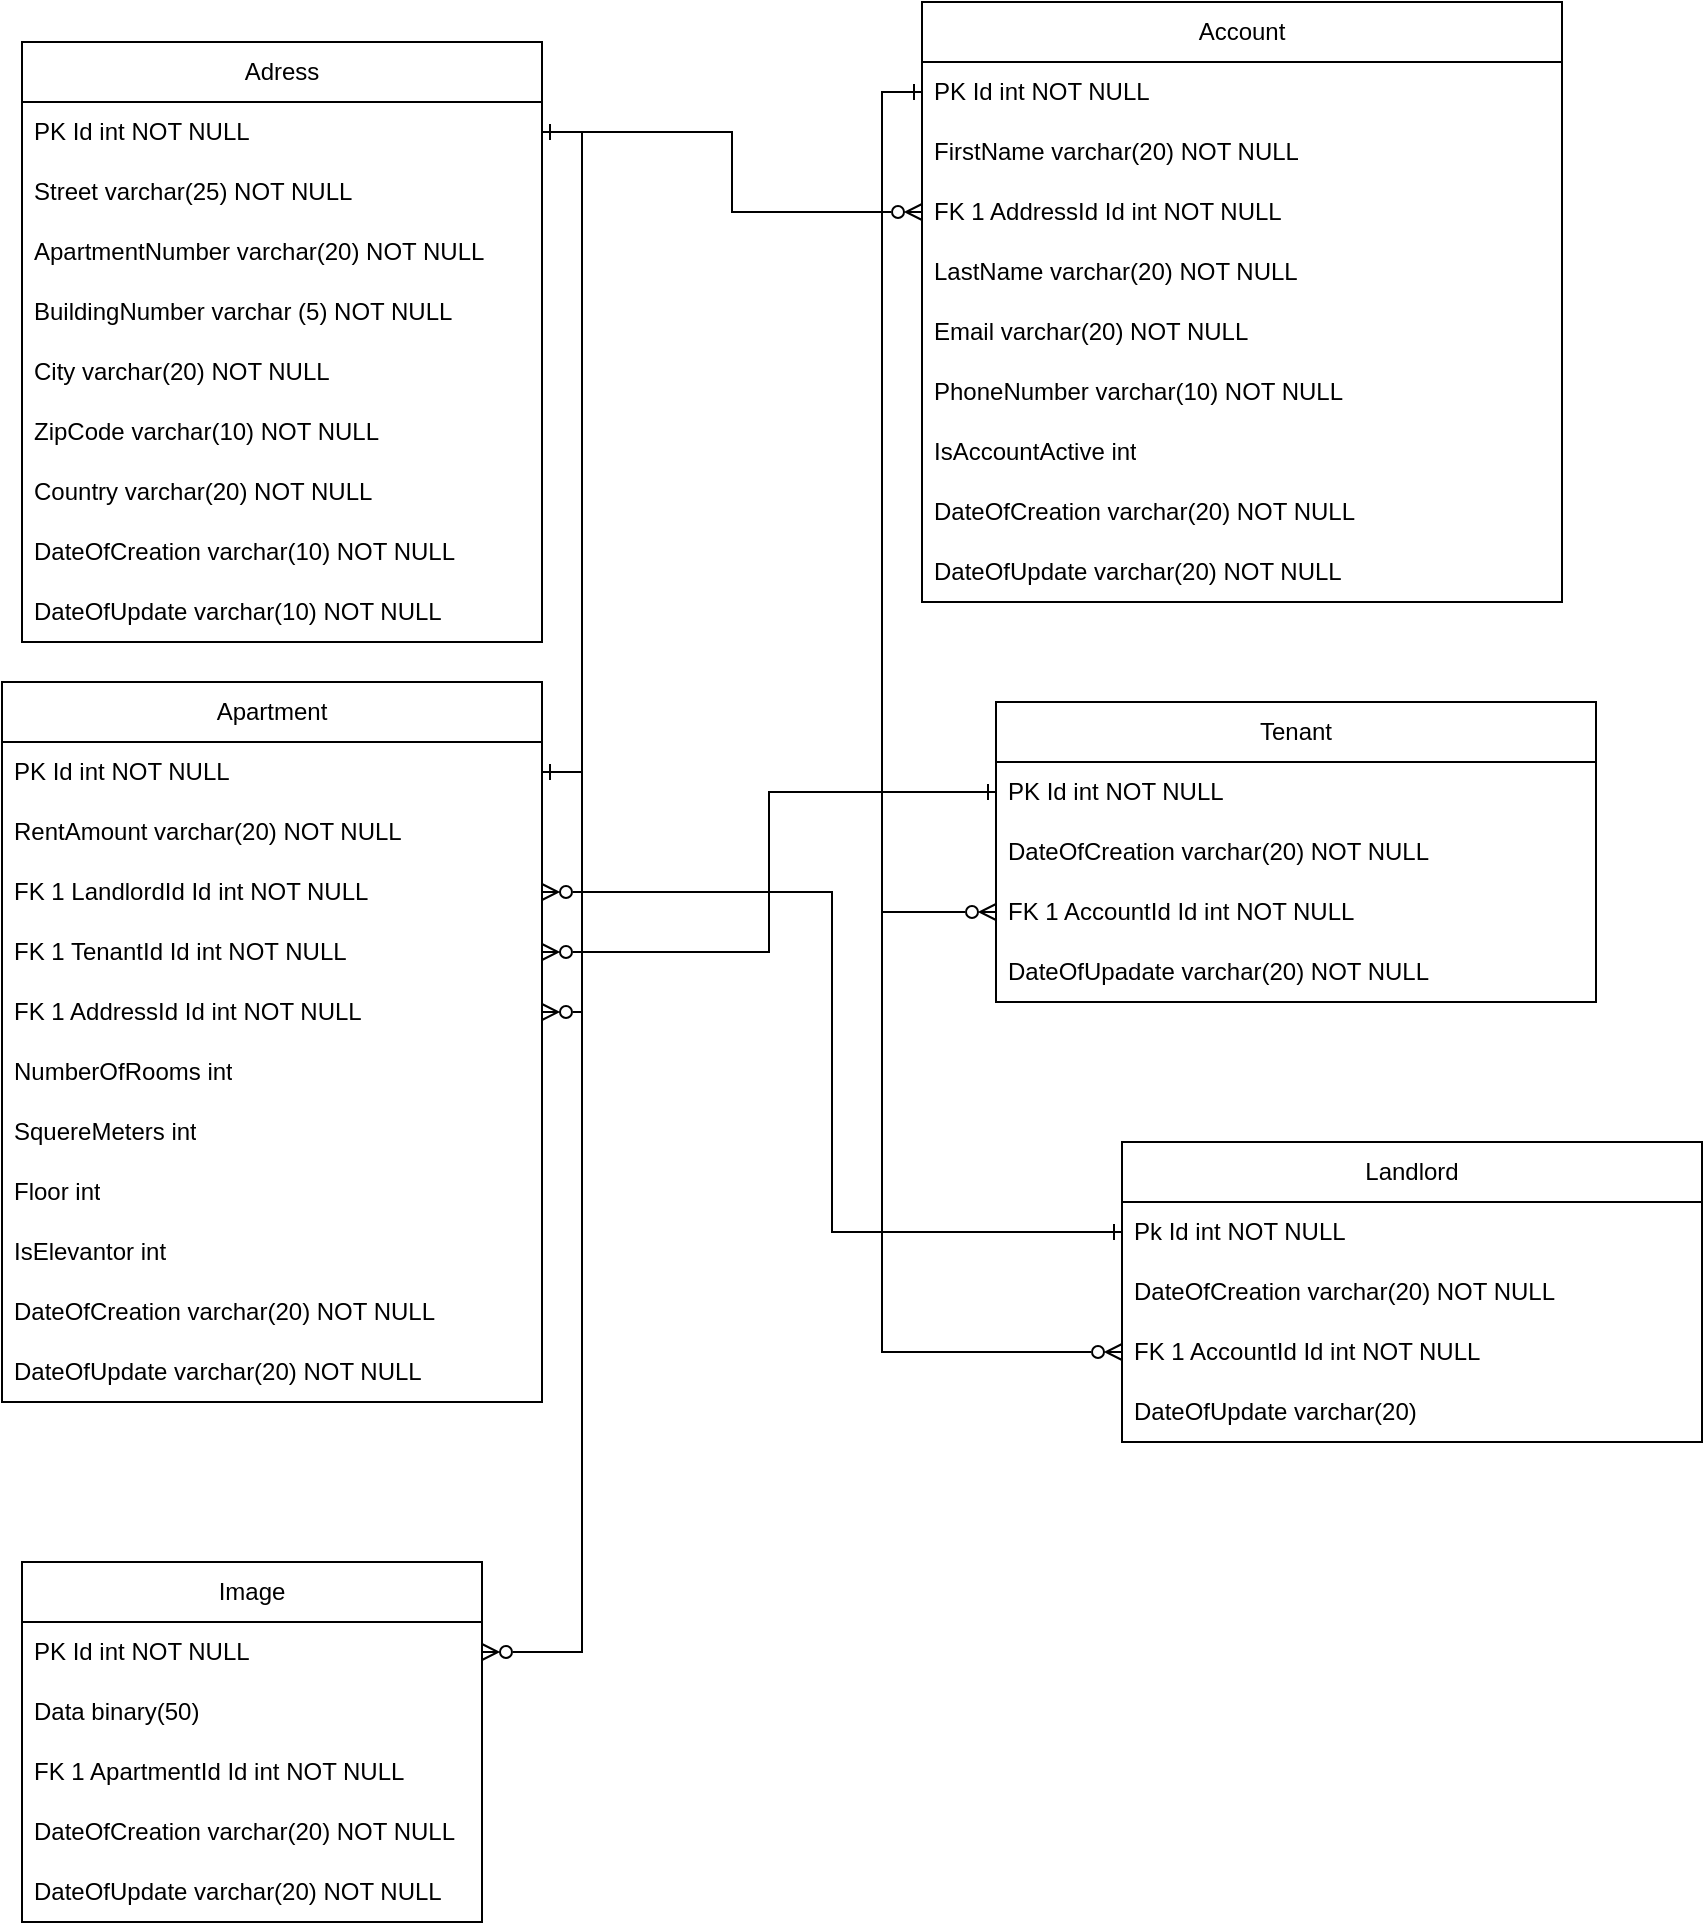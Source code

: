 <mxfile version="21.0.6" type="device"><diagram name="Page-1" id="inE4Vg7zwB4mGECn14Ot"><mxGraphModel dx="1034" dy="1220" grid="1" gridSize="10" guides="1" tooltips="1" connect="1" arrows="1" fold="1" page="1" pageScale="1" pageWidth="827" pageHeight="1169" math="0" shadow="0"><root><mxCell id="0"/><mxCell id="1" parent="0"/><mxCell id="Il2n4aAS3w28hT6baft--18" value="Adress" style="swimlane;fontStyle=0;childLayout=stackLayout;horizontal=1;startSize=30;horizontalStack=0;resizeParent=1;resizeParentMax=0;resizeLast=0;collapsible=1;marginBottom=0;whiteSpace=wrap;html=1;" vertex="1" parent="1"><mxGeometry x="40" y="40" width="260" height="300" as="geometry"/></mxCell><mxCell id="Il2n4aAS3w28hT6baft--19" value="PK&amp;nbsp;Id int NOT NULL" style="text;strokeColor=none;fillColor=none;align=left;verticalAlign=middle;spacingLeft=4;spacingRight=4;overflow=hidden;points=[[0,0.5],[1,0.5]];portConstraint=eastwest;rotatable=0;whiteSpace=wrap;html=1;" vertex="1" parent="Il2n4aAS3w28hT6baft--18"><mxGeometry y="30" width="260" height="30" as="geometry"/></mxCell><mxCell id="Il2n4aAS3w28hT6baft--20" value="Street varchar(25) NOT NULL" style="text;strokeColor=none;fillColor=none;align=left;verticalAlign=middle;spacingLeft=4;spacingRight=4;overflow=hidden;points=[[0,0.5],[1,0.5]];portConstraint=eastwest;rotatable=0;whiteSpace=wrap;html=1;" vertex="1" parent="Il2n4aAS3w28hT6baft--18"><mxGeometry y="60" width="260" height="30" as="geometry"/></mxCell><mxCell id="Il2n4aAS3w28hT6baft--21" value="ApartmentNumber varchar(20) NOT NULL" style="text;strokeColor=none;fillColor=none;align=left;verticalAlign=middle;spacingLeft=4;spacingRight=4;overflow=hidden;points=[[0,0.5],[1,0.5]];portConstraint=eastwest;rotatable=0;whiteSpace=wrap;html=1;" vertex="1" parent="Il2n4aAS3w28hT6baft--18"><mxGeometry y="90" width="260" height="30" as="geometry"/></mxCell><mxCell id="Il2n4aAS3w28hT6baft--28" value="BuildingNumber varchar (5) NOT NULL" style="text;strokeColor=none;fillColor=none;align=left;verticalAlign=middle;spacingLeft=4;spacingRight=4;overflow=hidden;points=[[0,0.5],[1,0.5]];portConstraint=eastwest;rotatable=0;whiteSpace=wrap;html=1;" vertex="1" parent="Il2n4aAS3w28hT6baft--18"><mxGeometry y="120" width="260" height="30" as="geometry"/></mxCell><mxCell id="Il2n4aAS3w28hT6baft--27" value="City varchar(20) NOT NULL" style="text;strokeColor=none;fillColor=none;align=left;verticalAlign=middle;spacingLeft=4;spacingRight=4;overflow=hidden;points=[[0,0.5],[1,0.5]];portConstraint=eastwest;rotatable=0;whiteSpace=wrap;html=1;" vertex="1" parent="Il2n4aAS3w28hT6baft--18"><mxGeometry y="150" width="260" height="30" as="geometry"/></mxCell><mxCell id="Il2n4aAS3w28hT6baft--26" value="ZipCode varchar(10) NOT NULL" style="text;strokeColor=none;fillColor=none;align=left;verticalAlign=middle;spacingLeft=4;spacingRight=4;overflow=hidden;points=[[0,0.5],[1,0.5]];portConstraint=eastwest;rotatable=0;whiteSpace=wrap;html=1;" vertex="1" parent="Il2n4aAS3w28hT6baft--18"><mxGeometry y="180" width="260" height="30" as="geometry"/></mxCell><mxCell id="Il2n4aAS3w28hT6baft--25" value="Country varchar(20) NOT NULL" style="text;strokeColor=none;fillColor=none;align=left;verticalAlign=middle;spacingLeft=4;spacingRight=4;overflow=hidden;points=[[0,0.5],[1,0.5]];portConstraint=eastwest;rotatable=0;whiteSpace=wrap;html=1;" vertex="1" parent="Il2n4aAS3w28hT6baft--18"><mxGeometry y="210" width="260" height="30" as="geometry"/></mxCell><mxCell id="Il2n4aAS3w28hT6baft--24" value="DateOfCreation varchar(10) NOT NULL" style="text;strokeColor=none;fillColor=none;align=left;verticalAlign=middle;spacingLeft=4;spacingRight=4;overflow=hidden;points=[[0,0.5],[1,0.5]];portConstraint=eastwest;rotatable=0;whiteSpace=wrap;html=1;" vertex="1" parent="Il2n4aAS3w28hT6baft--18"><mxGeometry y="240" width="260" height="30" as="geometry"/></mxCell><mxCell id="Il2n4aAS3w28hT6baft--29" value="DateOfUpdate varchar(10) NOT NULL" style="text;strokeColor=none;fillColor=none;align=left;verticalAlign=middle;spacingLeft=4;spacingRight=4;overflow=hidden;points=[[0,0.5],[1,0.5]];portConstraint=eastwest;rotatable=0;whiteSpace=wrap;html=1;" vertex="1" parent="Il2n4aAS3w28hT6baft--18"><mxGeometry y="270" width="260" height="30" as="geometry"/></mxCell><mxCell id="Il2n4aAS3w28hT6baft--31" value="Account" style="swimlane;fontStyle=0;childLayout=stackLayout;horizontal=1;startSize=30;horizontalStack=0;resizeParent=1;resizeParentMax=0;resizeLast=0;collapsible=1;marginBottom=0;whiteSpace=wrap;html=1;" vertex="1" parent="1"><mxGeometry x="490" y="20" width="320" height="300" as="geometry"/></mxCell><mxCell id="Il2n4aAS3w28hT6baft--32" value="PK Id int NOT NULL" style="text;strokeColor=none;fillColor=none;align=left;verticalAlign=middle;spacingLeft=4;spacingRight=4;overflow=hidden;points=[[0,0.5],[1,0.5]];portConstraint=eastwest;rotatable=0;whiteSpace=wrap;html=1;" vertex="1" parent="Il2n4aAS3w28hT6baft--31"><mxGeometry y="30" width="320" height="30" as="geometry"/></mxCell><mxCell id="Il2n4aAS3w28hT6baft--33" value="FirstName varchar(20) NOT NULL" style="text;strokeColor=none;fillColor=none;align=left;verticalAlign=middle;spacingLeft=4;spacingRight=4;overflow=hidden;points=[[0,0.5],[1,0.5]];portConstraint=eastwest;rotatable=0;whiteSpace=wrap;html=1;" vertex="1" parent="Il2n4aAS3w28hT6baft--31"><mxGeometry y="60" width="320" height="30" as="geometry"/></mxCell><mxCell id="Il2n4aAS3w28hT6baft--34" value="FK 1 AddressId Id int NOT NULL&amp;nbsp;" style="text;strokeColor=none;fillColor=none;align=left;verticalAlign=middle;spacingLeft=4;spacingRight=4;overflow=hidden;points=[[0,0.5],[1,0.5]];portConstraint=eastwest;rotatable=0;whiteSpace=wrap;html=1;" vertex="1" parent="Il2n4aAS3w28hT6baft--31"><mxGeometry y="90" width="320" height="30" as="geometry"/></mxCell><mxCell id="Il2n4aAS3w28hT6baft--41" value="LastName varchar(20) NOT NULL" style="text;strokeColor=none;fillColor=none;align=left;verticalAlign=middle;spacingLeft=4;spacingRight=4;overflow=hidden;points=[[0,0.5],[1,0.5]];portConstraint=eastwest;rotatable=0;whiteSpace=wrap;html=1;" vertex="1" parent="Il2n4aAS3w28hT6baft--31"><mxGeometry y="120" width="320" height="30" as="geometry"/></mxCell><mxCell id="Il2n4aAS3w28hT6baft--40" value="Email varchar(20) NOT NULL" style="text;strokeColor=none;fillColor=none;align=left;verticalAlign=middle;spacingLeft=4;spacingRight=4;overflow=hidden;points=[[0,0.5],[1,0.5]];portConstraint=eastwest;rotatable=0;whiteSpace=wrap;html=1;" vertex="1" parent="Il2n4aAS3w28hT6baft--31"><mxGeometry y="150" width="320" height="30" as="geometry"/></mxCell><mxCell id="Il2n4aAS3w28hT6baft--39" value="PhoneNumber varchar(10) NOT NULL" style="text;strokeColor=none;fillColor=none;align=left;verticalAlign=middle;spacingLeft=4;spacingRight=4;overflow=hidden;points=[[0,0.5],[1,0.5]];portConstraint=eastwest;rotatable=0;whiteSpace=wrap;html=1;" vertex="1" parent="Il2n4aAS3w28hT6baft--31"><mxGeometry y="180" width="320" height="30" as="geometry"/></mxCell><mxCell id="Il2n4aAS3w28hT6baft--38" value="IsAccountActive int" style="text;strokeColor=none;fillColor=none;align=left;verticalAlign=middle;spacingLeft=4;spacingRight=4;overflow=hidden;points=[[0,0.5],[1,0.5]];portConstraint=eastwest;rotatable=0;whiteSpace=wrap;html=1;" vertex="1" parent="Il2n4aAS3w28hT6baft--31"><mxGeometry y="210" width="320" height="30" as="geometry"/></mxCell><mxCell id="Il2n4aAS3w28hT6baft--37" value="DateOfCreation varchar(20) NOT NULL" style="text;strokeColor=none;fillColor=none;align=left;verticalAlign=middle;spacingLeft=4;spacingRight=4;overflow=hidden;points=[[0,0.5],[1,0.5]];portConstraint=eastwest;rotatable=0;whiteSpace=wrap;html=1;" vertex="1" parent="Il2n4aAS3w28hT6baft--31"><mxGeometry y="240" width="320" height="30" as="geometry"/></mxCell><mxCell id="Il2n4aAS3w28hT6baft--36" value="DateOfUpdate varchar(20) NOT NULL" style="text;strokeColor=none;fillColor=none;align=left;verticalAlign=middle;spacingLeft=4;spacingRight=4;overflow=hidden;points=[[0,0.5],[1,0.5]];portConstraint=eastwest;rotatable=0;whiteSpace=wrap;html=1;" vertex="1" parent="Il2n4aAS3w28hT6baft--31"><mxGeometry y="270" width="320" height="30" as="geometry"/></mxCell><mxCell id="Il2n4aAS3w28hT6baft--42" value="Apartment" style="swimlane;fontStyle=0;childLayout=stackLayout;horizontal=1;startSize=30;horizontalStack=0;resizeParent=1;resizeParentMax=0;resizeLast=0;collapsible=1;marginBottom=0;whiteSpace=wrap;html=1;" vertex="1" parent="1"><mxGeometry x="30" y="360" width="270" height="360" as="geometry"/></mxCell><mxCell id="Il2n4aAS3w28hT6baft--43" value="PK Id int NOT NULL" style="text;strokeColor=none;fillColor=none;align=left;verticalAlign=middle;spacingLeft=4;spacingRight=4;overflow=hidden;points=[[0,0.5],[1,0.5]];portConstraint=eastwest;rotatable=0;whiteSpace=wrap;html=1;" vertex="1" parent="Il2n4aAS3w28hT6baft--42"><mxGeometry y="30" width="270" height="30" as="geometry"/></mxCell><mxCell id="Il2n4aAS3w28hT6baft--44" value="RentAmount varchar(20) NOT NULL" style="text;strokeColor=none;fillColor=none;align=left;verticalAlign=middle;spacingLeft=4;spacingRight=4;overflow=hidden;points=[[0,0.5],[1,0.5]];portConstraint=eastwest;rotatable=0;whiteSpace=wrap;html=1;" vertex="1" parent="Il2n4aAS3w28hT6baft--42"><mxGeometry y="60" width="270" height="30" as="geometry"/></mxCell><mxCell id="Il2n4aAS3w28hT6baft--45" value="FK 1 LandlordId Id int NOT NULL" style="text;strokeColor=none;fillColor=none;align=left;verticalAlign=middle;spacingLeft=4;spacingRight=4;overflow=hidden;points=[[0,0.5],[1,0.5]];portConstraint=eastwest;rotatable=0;whiteSpace=wrap;html=1;" vertex="1" parent="Il2n4aAS3w28hT6baft--42"><mxGeometry y="90" width="270" height="30" as="geometry"/></mxCell><mxCell id="Il2n4aAS3w28hT6baft--50" value="FK 1 TenantId Id int NOT NULL" style="text;strokeColor=none;fillColor=none;align=left;verticalAlign=middle;spacingLeft=4;spacingRight=4;overflow=hidden;points=[[0,0.5],[1,0.5]];portConstraint=eastwest;rotatable=0;whiteSpace=wrap;html=1;" vertex="1" parent="Il2n4aAS3w28hT6baft--42"><mxGeometry y="120" width="270" height="30" as="geometry"/></mxCell><mxCell id="Il2n4aAS3w28hT6baft--49" value="FK 1 AddressId Id int NOT NULL" style="text;strokeColor=none;fillColor=none;align=left;verticalAlign=middle;spacingLeft=4;spacingRight=4;overflow=hidden;points=[[0,0.5],[1,0.5]];portConstraint=eastwest;rotatable=0;whiteSpace=wrap;html=1;" vertex="1" parent="Il2n4aAS3w28hT6baft--42"><mxGeometry y="150" width="270" height="30" as="geometry"/></mxCell><mxCell id="Il2n4aAS3w28hT6baft--48" value="NumberOfRooms int" style="text;strokeColor=none;fillColor=none;align=left;verticalAlign=middle;spacingLeft=4;spacingRight=4;overflow=hidden;points=[[0,0.5],[1,0.5]];portConstraint=eastwest;rotatable=0;whiteSpace=wrap;html=1;" vertex="1" parent="Il2n4aAS3w28hT6baft--42"><mxGeometry y="180" width="270" height="30" as="geometry"/></mxCell><mxCell id="Il2n4aAS3w28hT6baft--47" value="SquereMeters int" style="text;strokeColor=none;fillColor=none;align=left;verticalAlign=middle;spacingLeft=4;spacingRight=4;overflow=hidden;points=[[0,0.5],[1,0.5]];portConstraint=eastwest;rotatable=0;whiteSpace=wrap;html=1;" vertex="1" parent="Il2n4aAS3w28hT6baft--42"><mxGeometry y="210" width="270" height="30" as="geometry"/></mxCell><mxCell id="Il2n4aAS3w28hT6baft--46" value="Floor int" style="text;strokeColor=none;fillColor=none;align=left;verticalAlign=middle;spacingLeft=4;spacingRight=4;overflow=hidden;points=[[0,0.5],[1,0.5]];portConstraint=eastwest;rotatable=0;whiteSpace=wrap;html=1;" vertex="1" parent="Il2n4aAS3w28hT6baft--42"><mxGeometry y="240" width="270" height="30" as="geometry"/></mxCell><mxCell id="Il2n4aAS3w28hT6baft--100" value="IsElevantor int" style="text;strokeColor=none;fillColor=none;align=left;verticalAlign=middle;spacingLeft=4;spacingRight=4;overflow=hidden;points=[[0,0.5],[1,0.5]];portConstraint=eastwest;rotatable=0;whiteSpace=wrap;html=1;" vertex="1" parent="Il2n4aAS3w28hT6baft--42"><mxGeometry y="270" width="270" height="30" as="geometry"/></mxCell><mxCell id="Il2n4aAS3w28hT6baft--99" value="DateOfCreation varchar(20) NOT NULL" style="text;strokeColor=none;fillColor=none;align=left;verticalAlign=middle;spacingLeft=4;spacingRight=4;overflow=hidden;points=[[0,0.5],[1,0.5]];portConstraint=eastwest;rotatable=0;whiteSpace=wrap;html=1;" vertex="1" parent="Il2n4aAS3w28hT6baft--42"><mxGeometry y="300" width="270" height="30" as="geometry"/></mxCell><mxCell id="Il2n4aAS3w28hT6baft--101" value="DateOfUpdate varchar(20) NOT NULL" style="text;strokeColor=none;fillColor=none;align=left;verticalAlign=middle;spacingLeft=4;spacingRight=4;overflow=hidden;points=[[0,0.5],[1,0.5]];portConstraint=eastwest;rotatable=0;whiteSpace=wrap;html=1;" vertex="1" parent="Il2n4aAS3w28hT6baft--42"><mxGeometry y="330" width="270" height="30" as="geometry"/></mxCell><mxCell id="Il2n4aAS3w28hT6baft--102" value="Image" style="swimlane;fontStyle=0;childLayout=stackLayout;horizontal=1;startSize=30;horizontalStack=0;resizeParent=1;resizeParentMax=0;resizeLast=0;collapsible=1;marginBottom=0;whiteSpace=wrap;html=1;" vertex="1" parent="1"><mxGeometry x="40" y="800" width="230" height="180" as="geometry"/></mxCell><mxCell id="Il2n4aAS3w28hT6baft--103" value="PK Id int NOT NULL" style="text;strokeColor=none;fillColor=none;align=left;verticalAlign=middle;spacingLeft=4;spacingRight=4;overflow=hidden;points=[[0,0.5],[1,0.5]];portConstraint=eastwest;rotatable=0;whiteSpace=wrap;html=1;" vertex="1" parent="Il2n4aAS3w28hT6baft--102"><mxGeometry y="30" width="230" height="30" as="geometry"/></mxCell><mxCell id="Il2n4aAS3w28hT6baft--104" value="Data binary(50)" style="text;strokeColor=none;fillColor=none;align=left;verticalAlign=middle;spacingLeft=4;spacingRight=4;overflow=hidden;points=[[0,0.5],[1,0.5]];portConstraint=eastwest;rotatable=0;whiteSpace=wrap;html=1;" vertex="1" parent="Il2n4aAS3w28hT6baft--102"><mxGeometry y="60" width="230" height="30" as="geometry"/></mxCell><mxCell id="Il2n4aAS3w28hT6baft--105" value="FK 1 ApartmentId Id int NOT NULL" style="text;strokeColor=none;fillColor=none;align=left;verticalAlign=middle;spacingLeft=4;spacingRight=4;overflow=hidden;points=[[0,0.5],[1,0.5]];portConstraint=eastwest;rotatable=0;whiteSpace=wrap;html=1;" vertex="1" parent="Il2n4aAS3w28hT6baft--102"><mxGeometry y="90" width="230" height="30" as="geometry"/></mxCell><mxCell id="Il2n4aAS3w28hT6baft--107" value="DateOfCreation varchar(20) NOT NULL" style="text;strokeColor=none;fillColor=none;align=left;verticalAlign=middle;spacingLeft=4;spacingRight=4;overflow=hidden;points=[[0,0.5],[1,0.5]];portConstraint=eastwest;rotatable=0;whiteSpace=wrap;html=1;" vertex="1" parent="Il2n4aAS3w28hT6baft--102"><mxGeometry y="120" width="230" height="30" as="geometry"/></mxCell><mxCell id="Il2n4aAS3w28hT6baft--106" value="DateOfUpdate varchar(20) NOT NULL" style="text;strokeColor=none;fillColor=none;align=left;verticalAlign=middle;spacingLeft=4;spacingRight=4;overflow=hidden;points=[[0,0.5],[1,0.5]];portConstraint=eastwest;rotatable=0;whiteSpace=wrap;html=1;" vertex="1" parent="Il2n4aAS3w28hT6baft--102"><mxGeometry y="150" width="230" height="30" as="geometry"/></mxCell><mxCell id="Il2n4aAS3w28hT6baft--108" value="Tenant" style="swimlane;fontStyle=0;childLayout=stackLayout;horizontal=1;startSize=30;horizontalStack=0;resizeParent=1;resizeParentMax=0;resizeLast=0;collapsible=1;marginBottom=0;whiteSpace=wrap;html=1;" vertex="1" parent="1"><mxGeometry x="527" y="370" width="300" height="150" as="geometry"/></mxCell><mxCell id="Il2n4aAS3w28hT6baft--109" value="PK Id int NOT NULL" style="text;strokeColor=none;fillColor=none;align=left;verticalAlign=middle;spacingLeft=4;spacingRight=4;overflow=hidden;points=[[0,0.5],[1,0.5]];portConstraint=eastwest;rotatable=0;whiteSpace=wrap;html=1;" vertex="1" parent="Il2n4aAS3w28hT6baft--108"><mxGeometry y="30" width="300" height="30" as="geometry"/></mxCell><mxCell id="Il2n4aAS3w28hT6baft--110" value="DateOfCreation varchar(20) NOT NULL" style="text;strokeColor=none;fillColor=none;align=left;verticalAlign=middle;spacingLeft=4;spacingRight=4;overflow=hidden;points=[[0,0.5],[1,0.5]];portConstraint=eastwest;rotatable=0;whiteSpace=wrap;html=1;" vertex="1" parent="Il2n4aAS3w28hT6baft--108"><mxGeometry y="60" width="300" height="30" as="geometry"/></mxCell><mxCell id="Il2n4aAS3w28hT6baft--111" value="FK 1 AccountId Id int NOT NULL" style="text;strokeColor=none;fillColor=none;align=left;verticalAlign=middle;spacingLeft=4;spacingRight=4;overflow=hidden;points=[[0,0.5],[1,0.5]];portConstraint=eastwest;rotatable=0;whiteSpace=wrap;html=1;" vertex="1" parent="Il2n4aAS3w28hT6baft--108"><mxGeometry y="90" width="300" height="30" as="geometry"/></mxCell><mxCell id="Il2n4aAS3w28hT6baft--112" value="DateOfUpadate varchar(20) NOT NULL" style="text;strokeColor=none;fillColor=none;align=left;verticalAlign=middle;spacingLeft=4;spacingRight=4;overflow=hidden;points=[[0,0.5],[1,0.5]];portConstraint=eastwest;rotatable=0;whiteSpace=wrap;html=1;" vertex="1" parent="Il2n4aAS3w28hT6baft--108"><mxGeometry y="120" width="300" height="30" as="geometry"/></mxCell><mxCell id="Il2n4aAS3w28hT6baft--113" value="Landlord" style="swimlane;fontStyle=0;childLayout=stackLayout;horizontal=1;startSize=30;horizontalStack=0;resizeParent=1;resizeParentMax=0;resizeLast=0;collapsible=1;marginBottom=0;whiteSpace=wrap;html=1;" vertex="1" parent="1"><mxGeometry x="590" y="590" width="290" height="150" as="geometry"/></mxCell><mxCell id="Il2n4aAS3w28hT6baft--114" value="Pk Id int NOT NULL" style="text;strokeColor=none;fillColor=none;align=left;verticalAlign=middle;spacingLeft=4;spacingRight=4;overflow=hidden;points=[[0,0.5],[1,0.5]];portConstraint=eastwest;rotatable=0;whiteSpace=wrap;html=1;" vertex="1" parent="Il2n4aAS3w28hT6baft--113"><mxGeometry y="30" width="290" height="30" as="geometry"/></mxCell><mxCell id="Il2n4aAS3w28hT6baft--115" value="DateOfCreation varchar(20) NOT NULL" style="text;strokeColor=none;fillColor=none;align=left;verticalAlign=middle;spacingLeft=4;spacingRight=4;overflow=hidden;points=[[0,0.5],[1,0.5]];portConstraint=eastwest;rotatable=0;whiteSpace=wrap;html=1;" vertex="1" parent="Il2n4aAS3w28hT6baft--113"><mxGeometry y="60" width="290" height="30" as="geometry"/></mxCell><mxCell id="Il2n4aAS3w28hT6baft--124" value="FK 1 AccountId Id int NOT NULL" style="text;strokeColor=none;fillColor=none;align=left;verticalAlign=middle;spacingLeft=4;spacingRight=4;overflow=hidden;points=[[0,0.5],[1,0.5]];portConstraint=eastwest;rotatable=0;whiteSpace=wrap;html=1;" vertex="1" parent="Il2n4aAS3w28hT6baft--113"><mxGeometry y="90" width="290" height="30" as="geometry"/></mxCell><mxCell id="Il2n4aAS3w28hT6baft--116" value="DateOfUpdate varchar(20)" style="text;strokeColor=none;fillColor=none;align=left;verticalAlign=middle;spacingLeft=4;spacingRight=4;overflow=hidden;points=[[0,0.5],[1,0.5]];portConstraint=eastwest;rotatable=0;whiteSpace=wrap;html=1;" vertex="1" parent="Il2n4aAS3w28hT6baft--113"><mxGeometry y="120" width="290" height="30" as="geometry"/></mxCell><mxCell id="Il2n4aAS3w28hT6baft--118" style="edgeStyle=orthogonalEdgeStyle;rounded=0;orthogonalLoop=1;jettySize=auto;html=1;exitX=1;exitY=0.5;exitDx=0;exitDy=0;entryX=1;entryY=0.5;entryDx=0;entryDy=0;endArrow=ERzeroToMany;endFill=0;startArrow=ERone;startFill=0;" edge="1" parent="1" source="Il2n4aAS3w28hT6baft--43" target="Il2n4aAS3w28hT6baft--103"><mxGeometry relative="1" as="geometry"/></mxCell><mxCell id="Il2n4aAS3w28hT6baft--119" style="edgeStyle=orthogonalEdgeStyle;rounded=0;orthogonalLoop=1;jettySize=auto;html=1;exitX=0;exitY=0.5;exitDx=0;exitDy=0;endArrow=ERzeroToMany;endFill=0;startArrow=ERone;startFill=0;" edge="1" parent="1" source="Il2n4aAS3w28hT6baft--114" target="Il2n4aAS3w28hT6baft--45"><mxGeometry relative="1" as="geometry"/></mxCell><mxCell id="Il2n4aAS3w28hT6baft--120" style="edgeStyle=orthogonalEdgeStyle;rounded=0;orthogonalLoop=1;jettySize=auto;html=1;exitX=0;exitY=0.5;exitDx=0;exitDy=0;startArrow=ERone;startFill=0;endArrow=ERzeroToMany;endFill=0;" edge="1" parent="1" source="Il2n4aAS3w28hT6baft--109" target="Il2n4aAS3w28hT6baft--50"><mxGeometry relative="1" as="geometry"/></mxCell><mxCell id="Il2n4aAS3w28hT6baft--121" style="edgeStyle=orthogonalEdgeStyle;rounded=0;orthogonalLoop=1;jettySize=auto;html=1;exitX=0;exitY=0.5;exitDx=0;exitDy=0;entryX=0;entryY=0.5;entryDx=0;entryDy=0;endArrow=ERzeroToMany;endFill=0;startArrow=ERone;startFill=0;" edge="1" parent="1" source="Il2n4aAS3w28hT6baft--32" target="Il2n4aAS3w28hT6baft--111"><mxGeometry relative="1" as="geometry"/></mxCell><mxCell id="Il2n4aAS3w28hT6baft--122" style="edgeStyle=orthogonalEdgeStyle;rounded=0;orthogonalLoop=1;jettySize=auto;html=1;exitX=1;exitY=0.5;exitDx=0;exitDy=0;endArrow=ERzeroToMany;endFill=0;startArrow=ERone;startFill=0;" edge="1" parent="1" source="Il2n4aAS3w28hT6baft--19" target="Il2n4aAS3w28hT6baft--34"><mxGeometry relative="1" as="geometry"/></mxCell><mxCell id="Il2n4aAS3w28hT6baft--123" style="edgeStyle=orthogonalEdgeStyle;rounded=0;orthogonalLoop=1;jettySize=auto;html=1;exitX=1;exitY=0.5;exitDx=0;exitDy=0;endArrow=ERzeroToMany;endFill=0;startArrow=ERone;startFill=0;" edge="1" parent="1" source="Il2n4aAS3w28hT6baft--19" target="Il2n4aAS3w28hT6baft--49"><mxGeometry relative="1" as="geometry"/></mxCell><mxCell id="Il2n4aAS3w28hT6baft--125" style="edgeStyle=orthogonalEdgeStyle;rounded=0;orthogonalLoop=1;jettySize=auto;html=1;exitX=0;exitY=0.5;exitDx=0;exitDy=0;entryX=0;entryY=0.5;entryDx=0;entryDy=0;endArrow=ERzeroToMany;endFill=0;startArrow=ERone;startFill=0;" edge="1" parent="1" source="Il2n4aAS3w28hT6baft--32" target="Il2n4aAS3w28hT6baft--124"><mxGeometry relative="1" as="geometry"/></mxCell></root></mxGraphModel></diagram></mxfile>